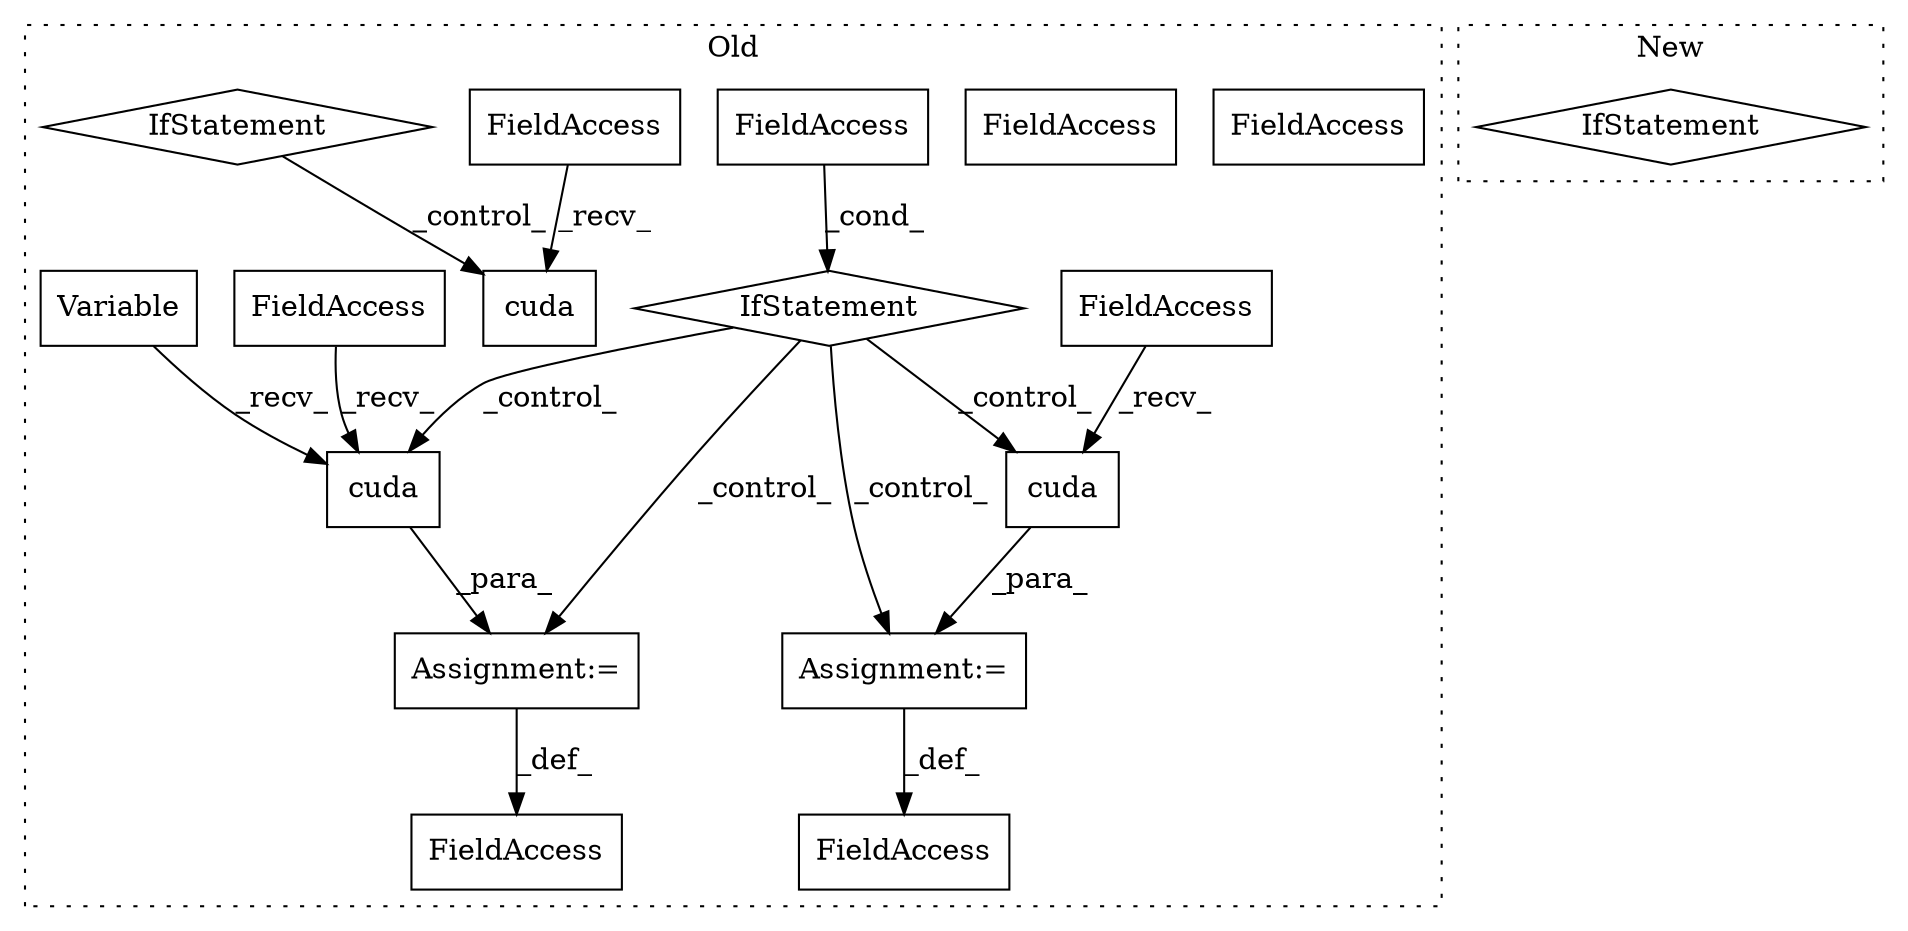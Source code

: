 digraph G {
subgraph cluster0 {
1 [label="cuda" a="32" s="5518" l="6" shape="box"];
3 [label="IfStatement" a="25" s="5435,5448" l="4,2" shape="diamond"];
4 [label="Assignment:=" a="7" s="5511" l="1" shape="box"];
5 [label="Assignment:=" a="7" s="5474" l="1" shape="box"];
6 [label="cuda" a="32" s="5484" l="6" shape="box"];
7 [label="FieldAccess" a="22" s="5475" l="8" shape="box"];
8 [label="FieldAccess" a="22" s="4367" l="4" shape="box"];
9 [label="FieldAccess" a="22" s="5512" l="5" shape="box"];
10 [label="FieldAccess" a="22" s="5439" l="4" shape="box"];
11 [label="FieldAccess" a="22" s="5466" l="8" shape="box"];
12 [label="FieldAccess" a="22" s="5506" l="5" shape="box"];
13 [label="IfStatement" a="25" s="4255,4268" l="4,2" shape="diamond"];
14 [label="cuda" a="32" s="4284" l="6" shape="box"];
15 [label="FieldAccess" a="22" s="4280" l="3" shape="box"];
16 [label="Variable" a="32" s="5272,5305" l="9,1" shape="box"];
17 [label="FieldAccess" a="22" s="5439" l="4" shape="box"];
label = "Old";
style="dotted";
}
subgraph cluster1 {
2 [label="IfStatement" a="25" s="3611" l="3" shape="diamond"];
label = "New";
style="dotted";
}
1 -> 4 [label="_para_"];
3 -> 4 [label="_control_"];
3 -> 6 [label="_control_"];
3 -> 1 [label="_control_"];
3 -> 5 [label="_control_"];
4 -> 12 [label="_def_"];
5 -> 11 [label="_def_"];
6 -> 5 [label="_para_"];
7 -> 6 [label="_recv_"];
9 -> 1 [label="_recv_"];
13 -> 14 [label="_control_"];
15 -> 14 [label="_recv_"];
16 -> 1 [label="_recv_"];
17 -> 3 [label="_cond_"];
}